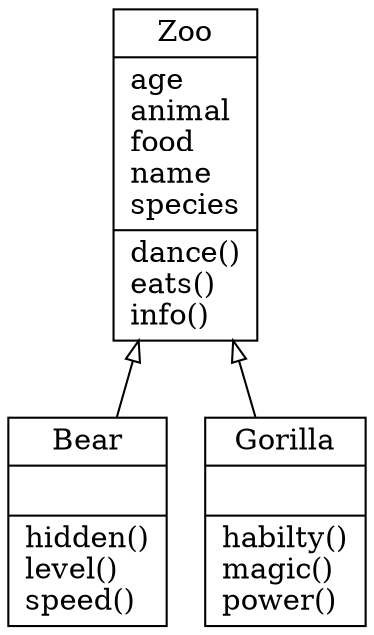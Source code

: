 digraph "classes" {
charset="utf-8"
rankdir=BT
"0" [label="{Bear|\l|hidden()\llevel()\lspeed()\l}", shape="record"];
"1" [label="{Gorilla|\l|habilty()\lmagic()\lpower()\l}", shape="record"];
"2" [label="{Zoo|age\lanimal\lfood\lname\lspecies\l|dance()\leats()\linfo()\l}", shape="record"];
"0" -> "2" [arrowhead="empty", arrowtail="none"];
"1" -> "2" [arrowhead="empty", arrowtail="none"];
}
